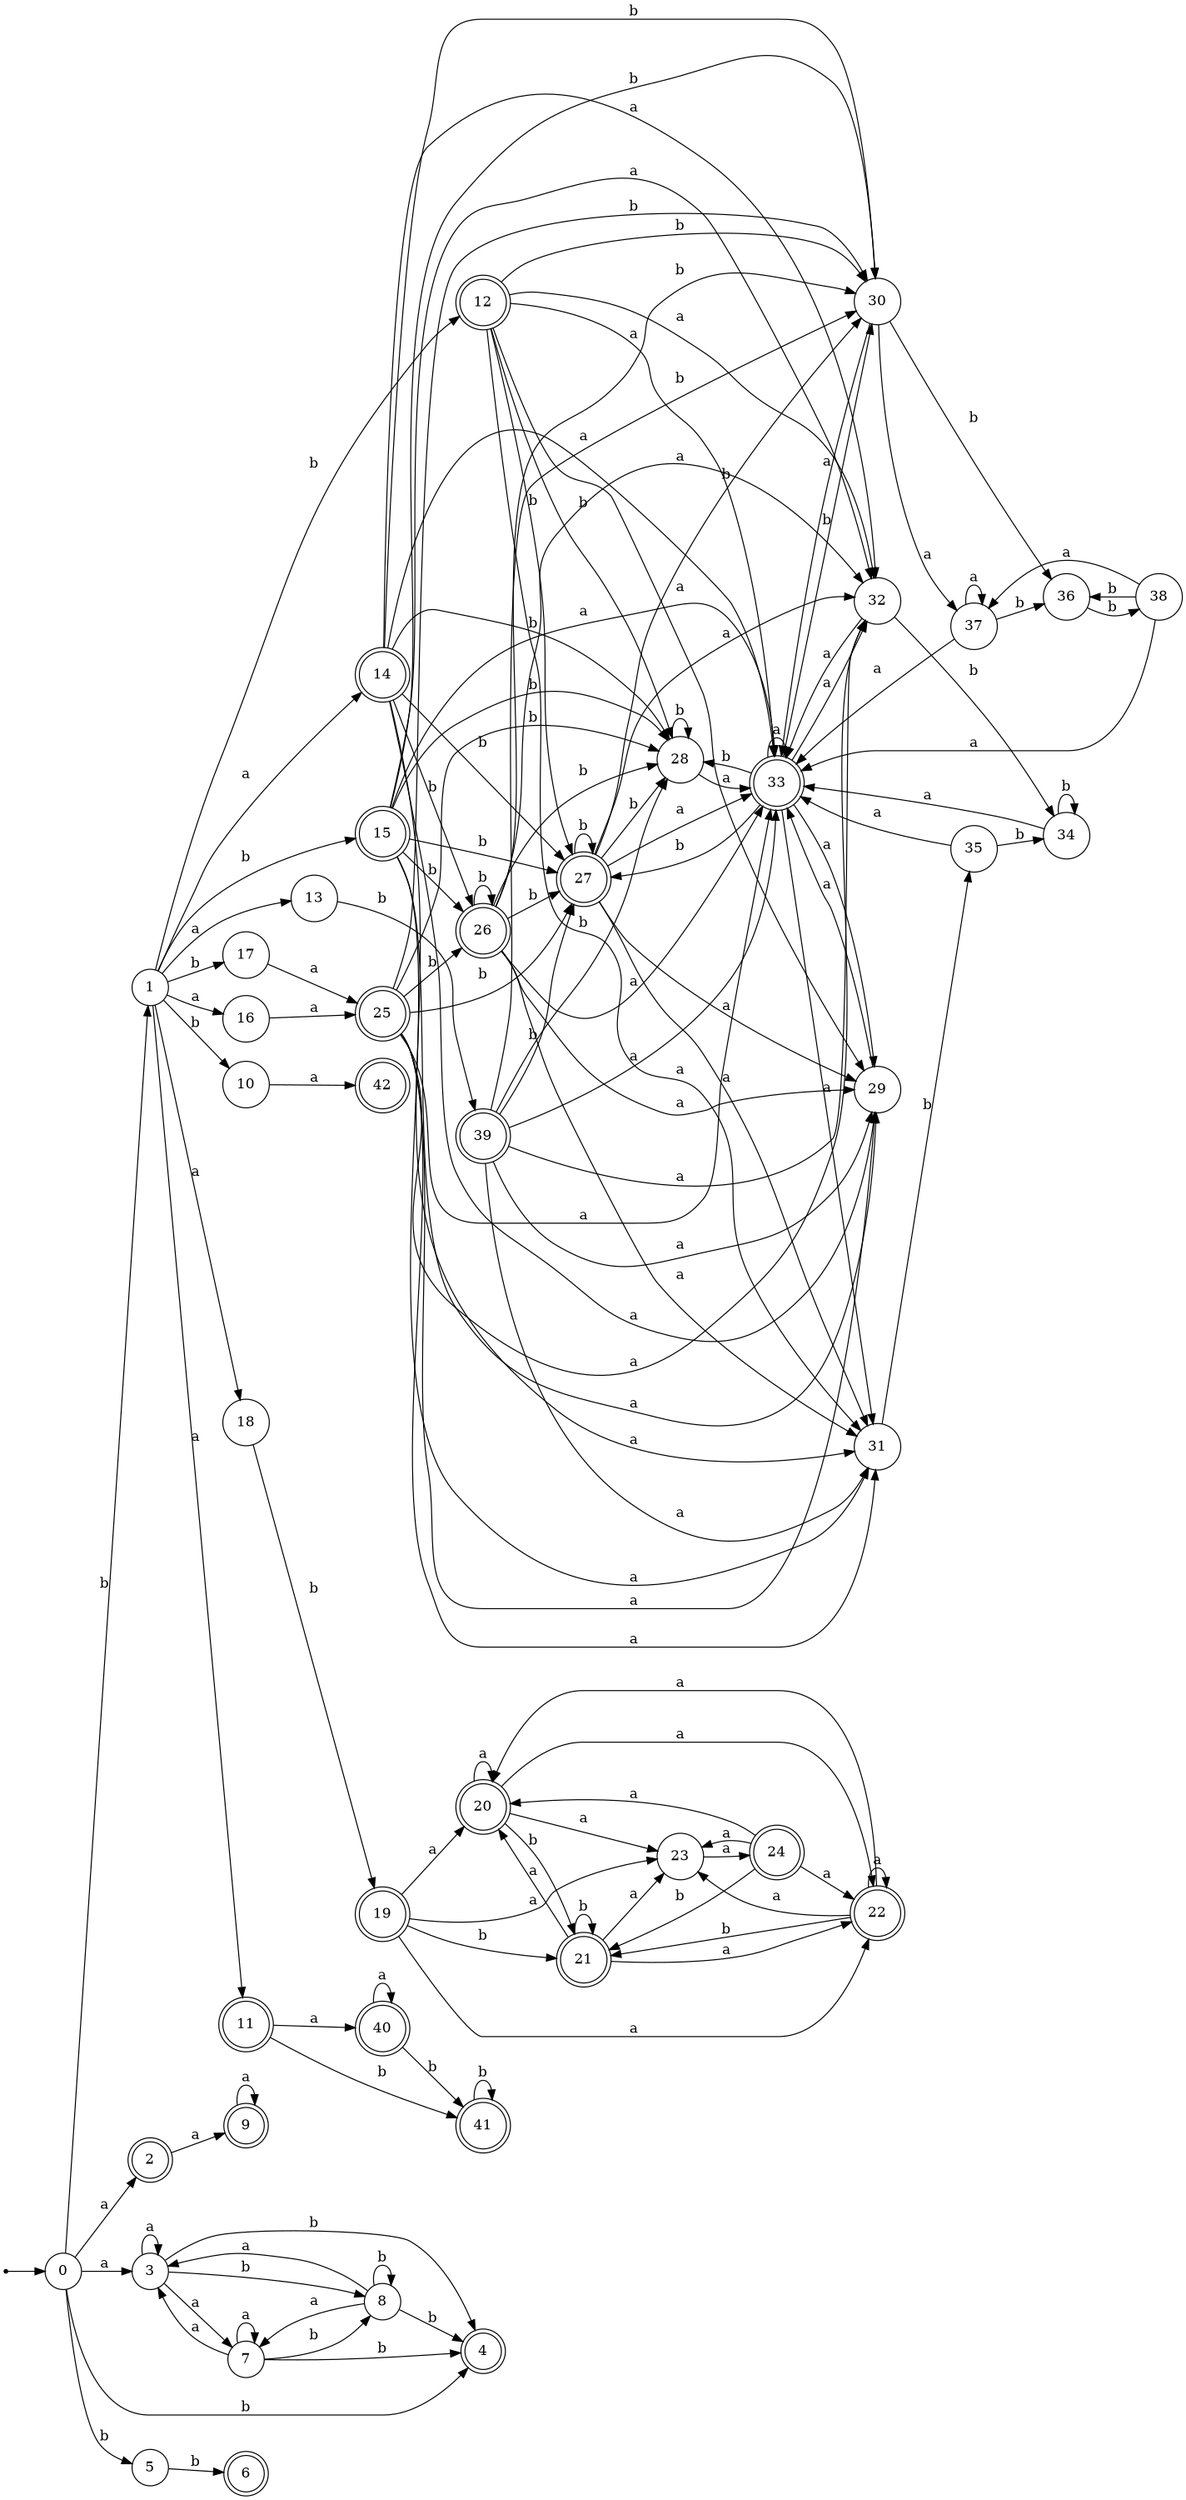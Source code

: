 digraph finite_state_machine {
rankdir=LR;
size="20,20";
node [shape = point]; "dummy0"
node [shape = circle]; "0";
"dummy0" -> "0";
node [shape = circle]; "1";
node [shape = doublecircle]; "2";node [shape = circle]; "3";
node [shape = doublecircle]; "4";node [shape = circle]; "5";
node [shape = doublecircle]; "6";node [shape = circle]; "7";
node [shape = circle]; "8";
node [shape = doublecircle]; "9";node [shape = circle]; "10";
node [shape = doublecircle]; "11";node [shape = doublecircle]; "12";node [shape = circle]; "13";
node [shape = doublecircle]; "14";node [shape = doublecircle]; "15";node [shape = circle]; "16";
node [shape = circle]; "17";
node [shape = circle]; "18";
node [shape = doublecircle]; "19";node [shape = doublecircle]; "20";node [shape = doublecircle]; "21";node [shape = doublecircle]; "22";node [shape = circle]; "23";
node [shape = doublecircle]; "24";node [shape = doublecircle]; "25";node [shape = doublecircle]; "26";node [shape = doublecircle]; "27";node [shape = circle]; "28";
node [shape = circle]; "29";
node [shape = circle]; "30";
node [shape = circle]; "31";
node [shape = circle]; "32";
node [shape = doublecircle]; "33";node [shape = circle]; "34";
node [shape = circle]; "35";
node [shape = circle]; "36";
node [shape = circle]; "37";
node [shape = circle]; "38";
node [shape = doublecircle]; "39";node [shape = doublecircle]; "40";node [shape = doublecircle]; "41";node [shape = doublecircle]; "42";"0" -> "1" [label = "b"];
 "0" -> "4" [label = "b"];
 "0" -> "5" [label = "b"];
 "0" -> "2" [label = "a"];
 "0" -> "3" [label = "a"];
 "5" -> "6" [label = "b"];
 "3" -> "3" [label = "a"];
 "3" -> "7" [label = "a"];
 "3" -> "8" [label = "b"];
 "3" -> "4" [label = "b"];
 "8" -> "8" [label = "b"];
 "8" -> "4" [label = "b"];
 "8" -> "3" [label = "a"];
 "8" -> "7" [label = "a"];
 "7" -> "3" [label = "a"];
 "7" -> "7" [label = "a"];
 "7" -> "8" [label = "b"];
 "7" -> "4" [label = "b"];
 "2" -> "9" [label = "a"];
 "9" -> "9" [label = "a"];
 "1" -> "17" [label = "b"];
 "1" -> "10" [label = "b"];
 "1" -> "12" [label = "b"];
 "1" -> "15" [label = "b"];
 "1" -> "16" [label = "a"];
 "1" -> "18" [label = "a"];
 "1" -> "11" [label = "a"];
 "1" -> "13" [label = "a"];
 "1" -> "14" [label = "a"];
 "18" -> "19" [label = "b"];
 "19" -> "20" [label = "a"];
 "19" -> "22" [label = "a"];
 "19" -> "23" [label = "a"];
 "19" -> "21" [label = "b"];
 "23" -> "24" [label = "a"];
 "24" -> "20" [label = "a"];
 "24" -> "22" [label = "a"];
 "24" -> "23" [label = "a"];
 "24" -> "21" [label = "b"];
 "22" -> "20" [label = "a"];
 "22" -> "22" [label = "a"];
 "22" -> "23" [label = "a"];
 "22" -> "21" [label = "b"];
 "21" -> "21" [label = "b"];
 "21" -> "20" [label = "a"];
 "21" -> "22" [label = "a"];
 "21" -> "23" [label = "a"];
 "20" -> "20" [label = "a"];
 "20" -> "22" [label = "a"];
 "20" -> "23" [label = "a"];
 "20" -> "21" [label = "b"];
 "17" -> "25" [label = "a"];
 "25" -> "26" [label = "b"];
 "25" -> "27" [label = "b"];
 "25" -> "28" [label = "b"];
 "25" -> "30" [label = "b"];
 "25" -> "32" [label = "a"];
 "25" -> "33" [label = "a"];
 "25" -> "29" [label = "a"];
 "25" -> "31" [label = "a"];
 "33" -> "32" [label = "a"];
 "33" -> "33" [label = "a"];
 "33" -> "29" [label = "a"];
 "33" -> "31" [label = "a"];
 "33" -> "27" [label = "b"];
 "33" -> "28" [label = "b"];
 "33" -> "30" [label = "b"];
 "32" -> "34" [label = "b"];
 "32" -> "33" [label = "a"];
 "34" -> "34" [label = "b"];
 "34" -> "33" [label = "a"];
 "31" -> "35" [label = "b"];
 "35" -> "34" [label = "b"];
 "35" -> "33" [label = "a"];
 "30" -> "36" [label = "b"];
 "30" -> "33" [label = "a"];
 "30" -> "37" [label = "a"];
 "37" -> "33" [label = "a"];
 "37" -> "37" [label = "a"];
 "37" -> "36" [label = "b"];
 "36" -> "38" [label = "b"];
 "38" -> "36" [label = "b"];
 "38" -> "33" [label = "a"];
 "38" -> "37" [label = "a"];
 "29" -> "33" [label = "a"];
 "28" -> "28" [label = "b"];
 "28" -> "33" [label = "a"];
 "27" -> "27" [label = "b"];
 "27" -> "28" [label = "b"];
 "27" -> "30" [label = "b"];
 "27" -> "32" [label = "a"];
 "27" -> "33" [label = "a"];
 "27" -> "29" [label = "a"];
 "27" -> "31" [label = "a"];
 "26" -> "26" [label = "b"];
 "26" -> "27" [label = "b"];
 "26" -> "28" [label = "b"];
 "26" -> "30" [label = "b"];
 "26" -> "32" [label = "a"];
 "26" -> "33" [label = "a"];
 "26" -> "29" [label = "a"];
 "26" -> "31" [label = "a"];
 "16" -> "25" [label = "a"];
 "15" -> "26" [label = "b"];
 "15" -> "27" [label = "b"];
 "15" -> "28" [label = "b"];
 "15" -> "30" [label = "b"];
 "15" -> "32" [label = "a"];
 "15" -> "33" [label = "a"];
 "15" -> "29" [label = "a"];
 "15" -> "31" [label = "a"];
 "14" -> "26" [label = "b"];
 "14" -> "27" [label = "b"];
 "14" -> "28" [label = "b"];
 "14" -> "30" [label = "b"];
 "14" -> "32" [label = "a"];
 "14" -> "33" [label = "a"];
 "14" -> "29" [label = "a"];
 "14" -> "31" [label = "a"];
 "13" -> "39" [label = "b"];
 "39" -> "27" [label = "b"];
 "39" -> "28" [label = "b"];
 "39" -> "30" [label = "b"];
 "39" -> "32" [label = "a"];
 "39" -> "33" [label = "a"];
 "39" -> "29" [label = "a"];
 "39" -> "31" [label = "a"];
 "12" -> "27" [label = "b"];
 "12" -> "28" [label = "b"];
 "12" -> "30" [label = "b"];
 "12" -> "32" [label = "a"];
 "12" -> "33" [label = "a"];
 "12" -> "29" [label = "a"];
 "12" -> "31" [label = "a"];
 "11" -> "40" [label = "a"];
 "11" -> "41" [label = "b"];
 "41" -> "41" [label = "b"];
 "40" -> "40" [label = "a"];
 "40" -> "41" [label = "b"];
 "10" -> "42" [label = "a"];
 }
